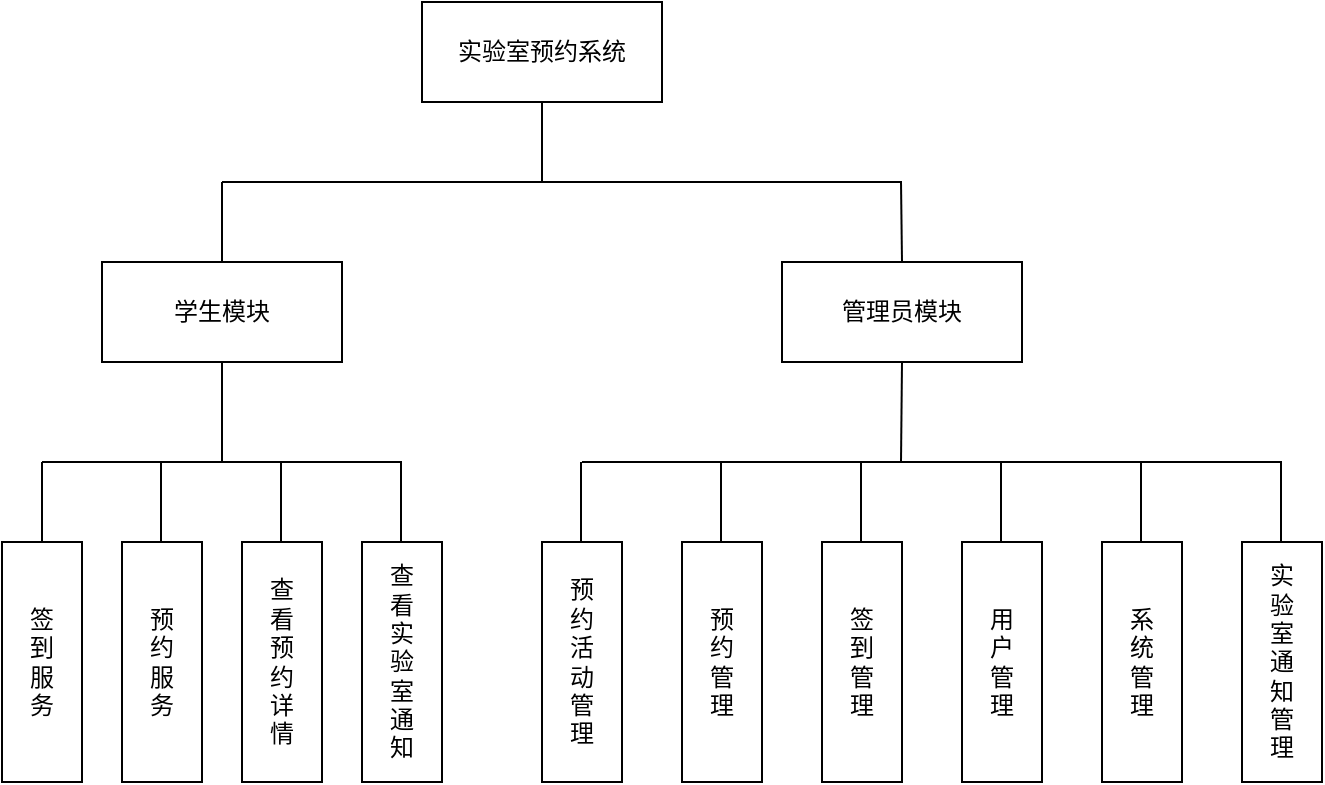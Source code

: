 <mxfile version="21.2.3" type="github">
  <diagram name="第 1 页" id="z5u-yNeCjmHyGg_GKHSb">
    <mxGraphModel dx="1434" dy="708" grid="1" gridSize="10" guides="1" tooltips="1" connect="1" arrows="1" fold="1" page="1" pageScale="1" pageWidth="827" pageHeight="1169" math="0" shadow="0">
      <root>
        <mxCell id="0" />
        <mxCell id="1" parent="0" />
        <mxCell id="vmdU1WtAbHmpvBDZLRUg-12" value="实验室预约系统" style="rounded=0;whiteSpace=wrap;html=1;" vertex="1" parent="1">
          <mxGeometry x="340" y="110" width="120" height="50" as="geometry" />
        </mxCell>
        <mxCell id="vmdU1WtAbHmpvBDZLRUg-18" value="" style="endArrow=none;html=1;rounded=0;" edge="1" parent="1">
          <mxGeometry width="50" height="50" relative="1" as="geometry">
            <mxPoint x="240" y="200" as="sourcePoint" />
            <mxPoint x="580" y="200" as="targetPoint" />
          </mxGeometry>
        </mxCell>
        <mxCell id="vmdU1WtAbHmpvBDZLRUg-20" value="学生模块" style="rounded=0;whiteSpace=wrap;html=1;" vertex="1" parent="1">
          <mxGeometry x="180" y="240" width="120" height="50" as="geometry" />
        </mxCell>
        <mxCell id="vmdU1WtAbHmpvBDZLRUg-21" value="管理员模块" style="rounded=0;whiteSpace=wrap;html=1;" vertex="1" parent="1">
          <mxGeometry x="520" y="240" width="120" height="50" as="geometry" />
        </mxCell>
        <mxCell id="vmdU1WtAbHmpvBDZLRUg-25" value="" style="endArrow=none;html=1;rounded=0;entryX=0.5;entryY=1;entryDx=0;entryDy=0;" edge="1" parent="1" target="vmdU1WtAbHmpvBDZLRUg-12">
          <mxGeometry width="50" height="50" relative="1" as="geometry">
            <mxPoint x="400" y="200" as="sourcePoint" />
            <mxPoint x="440" y="340" as="targetPoint" />
          </mxGeometry>
        </mxCell>
        <mxCell id="vmdU1WtAbHmpvBDZLRUg-26" value="" style="endArrow=none;html=1;rounded=0;entryX=0.5;entryY=1;entryDx=0;entryDy=0;exitX=0.5;exitY=0;exitDx=0;exitDy=0;" edge="1" parent="1" source="vmdU1WtAbHmpvBDZLRUg-21">
          <mxGeometry width="50" height="50" relative="1" as="geometry">
            <mxPoint x="580" y="230" as="sourcePoint" />
            <mxPoint x="579.5" y="200" as="targetPoint" />
          </mxGeometry>
        </mxCell>
        <mxCell id="vmdU1WtAbHmpvBDZLRUg-27" value="" style="endArrow=none;html=1;rounded=0;entryX=0.5;entryY=1;entryDx=0;entryDy=0;exitX=0.5;exitY=0;exitDx=0;exitDy=0;" edge="1" parent="1" source="vmdU1WtAbHmpvBDZLRUg-20">
          <mxGeometry width="50" height="50" relative="1" as="geometry">
            <mxPoint x="240" y="230" as="sourcePoint" />
            <mxPoint x="240" y="200" as="targetPoint" />
          </mxGeometry>
        </mxCell>
        <mxCell id="vmdU1WtAbHmpvBDZLRUg-28" value="" style="endArrow=none;html=1;rounded=0;entryX=0.5;entryY=1;entryDx=0;entryDy=0;" edge="1" parent="1" target="vmdU1WtAbHmpvBDZLRUg-20">
          <mxGeometry width="50" height="50" relative="1" as="geometry">
            <mxPoint x="240" y="340" as="sourcePoint" />
            <mxPoint x="440" y="340" as="targetPoint" />
          </mxGeometry>
        </mxCell>
        <mxCell id="vmdU1WtAbHmpvBDZLRUg-29" value="" style="endArrow=none;html=1;rounded=0;" edge="1" parent="1">
          <mxGeometry width="50" height="50" relative="1" as="geometry">
            <mxPoint x="150" y="340" as="sourcePoint" />
            <mxPoint x="330" y="340" as="targetPoint" />
          </mxGeometry>
        </mxCell>
        <mxCell id="vmdU1WtAbHmpvBDZLRUg-30" value="签&lt;br&gt;到&lt;br&gt;服&lt;br&gt;务" style="rounded=0;whiteSpace=wrap;html=1;direction=south;" vertex="1" parent="1">
          <mxGeometry x="130" y="380" width="40" height="120" as="geometry" />
        </mxCell>
        <mxCell id="vmdU1WtAbHmpvBDZLRUg-34" value="查&lt;br&gt;看&lt;br&gt;实&lt;br&gt;验&lt;br&gt;室&lt;br&gt;通&lt;br&gt;知" style="rounded=0;whiteSpace=wrap;html=1;direction=south;" vertex="1" parent="1">
          <mxGeometry x="310" y="380" width="40" height="120" as="geometry" />
        </mxCell>
        <mxCell id="vmdU1WtAbHmpvBDZLRUg-35" value="查&lt;br&gt;看&lt;br&gt;预&lt;br&gt;约&lt;br&gt;详&lt;br&gt;情" style="rounded=0;whiteSpace=wrap;html=1;direction=south;" vertex="1" parent="1">
          <mxGeometry x="250" y="380" width="40" height="120" as="geometry" />
        </mxCell>
        <mxCell id="vmdU1WtAbHmpvBDZLRUg-36" value="预&lt;br&gt;约&lt;br&gt;服&lt;br&gt;务" style="rounded=0;whiteSpace=wrap;html=1;direction=south;" vertex="1" parent="1">
          <mxGeometry x="190" y="380" width="40" height="120" as="geometry" />
        </mxCell>
        <mxCell id="vmdU1WtAbHmpvBDZLRUg-37" value="" style="endArrow=none;html=1;rounded=0;exitX=0;exitY=0.5;exitDx=0;exitDy=0;" edge="1" parent="1" source="vmdU1WtAbHmpvBDZLRUg-30">
          <mxGeometry width="50" height="50" relative="1" as="geometry">
            <mxPoint x="390" y="390" as="sourcePoint" />
            <mxPoint x="150" y="340" as="targetPoint" />
          </mxGeometry>
        </mxCell>
        <mxCell id="vmdU1WtAbHmpvBDZLRUg-38" value="" style="endArrow=none;html=1;rounded=0;exitX=0;exitY=0.5;exitDx=0;exitDy=0;" edge="1" parent="1">
          <mxGeometry width="50" height="50" relative="1" as="geometry">
            <mxPoint x="209.5" y="380" as="sourcePoint" />
            <mxPoint x="209.5" y="340" as="targetPoint" />
          </mxGeometry>
        </mxCell>
        <mxCell id="vmdU1WtAbHmpvBDZLRUg-39" value="" style="endArrow=none;html=1;rounded=0;exitX=0;exitY=0.5;exitDx=0;exitDy=0;" edge="1" parent="1">
          <mxGeometry width="50" height="50" relative="1" as="geometry">
            <mxPoint x="269.5" y="380" as="sourcePoint" />
            <mxPoint x="269.5" y="340" as="targetPoint" />
          </mxGeometry>
        </mxCell>
        <mxCell id="vmdU1WtAbHmpvBDZLRUg-40" value="" style="endArrow=none;html=1;rounded=0;exitX=0;exitY=0.5;exitDx=0;exitDy=0;" edge="1" parent="1">
          <mxGeometry width="50" height="50" relative="1" as="geometry">
            <mxPoint x="329.5" y="380" as="sourcePoint" />
            <mxPoint x="329.5" y="340" as="targetPoint" />
          </mxGeometry>
        </mxCell>
        <mxCell id="vmdU1WtAbHmpvBDZLRUg-42" value="" style="endArrow=none;html=1;rounded=0;entryX=0.5;entryY=1;entryDx=0;entryDy=0;" edge="1" parent="1" target="vmdU1WtAbHmpvBDZLRUg-21">
          <mxGeometry width="50" height="50" relative="1" as="geometry">
            <mxPoint x="579.5" y="340" as="sourcePoint" />
            <mxPoint x="579.5" y="300" as="targetPoint" />
          </mxGeometry>
        </mxCell>
        <mxCell id="vmdU1WtAbHmpvBDZLRUg-43" value="" style="endArrow=none;html=1;rounded=0;" edge="1" parent="1">
          <mxGeometry width="50" height="50" relative="1" as="geometry">
            <mxPoint x="420" y="340" as="sourcePoint" />
            <mxPoint x="770" y="340" as="targetPoint" />
          </mxGeometry>
        </mxCell>
        <mxCell id="vmdU1WtAbHmpvBDZLRUg-44" value="实&lt;br&gt;验&lt;br&gt;室&lt;br&gt;通&lt;br&gt;知&lt;br&gt;管&lt;br&gt;理" style="rounded=0;whiteSpace=wrap;html=1;direction=south;" vertex="1" parent="1">
          <mxGeometry x="750" y="380" width="40" height="120" as="geometry" />
        </mxCell>
        <mxCell id="vmdU1WtAbHmpvBDZLRUg-45" value="系&lt;br&gt;统&lt;br&gt;管&lt;br&gt;理" style="rounded=0;whiteSpace=wrap;html=1;direction=south;" vertex="1" parent="1">
          <mxGeometry x="680" y="380" width="40" height="120" as="geometry" />
        </mxCell>
        <mxCell id="vmdU1WtAbHmpvBDZLRUg-46" value="用&lt;br&gt;户&lt;br&gt;管&lt;br&gt;理" style="rounded=0;whiteSpace=wrap;html=1;direction=south;" vertex="1" parent="1">
          <mxGeometry x="610" y="380" width="40" height="120" as="geometry" />
        </mxCell>
        <mxCell id="vmdU1WtAbHmpvBDZLRUg-47" value="签&lt;br&gt;到&lt;br&gt;管&lt;br&gt;理" style="rounded=0;whiteSpace=wrap;html=1;direction=south;" vertex="1" parent="1">
          <mxGeometry x="540" y="380" width="40" height="120" as="geometry" />
        </mxCell>
        <mxCell id="vmdU1WtAbHmpvBDZLRUg-48" value="预&lt;br&gt;约&lt;br&gt;管&lt;br&gt;理" style="rounded=0;whiteSpace=wrap;html=1;direction=south;" vertex="1" parent="1">
          <mxGeometry x="470" y="380" width="40" height="120" as="geometry" />
        </mxCell>
        <mxCell id="vmdU1WtAbHmpvBDZLRUg-49" value="预&lt;br&gt;约&lt;br&gt;活&lt;br&gt;动&lt;br&gt;管&lt;br&gt;理" style="rounded=0;whiteSpace=wrap;html=1;direction=south;" vertex="1" parent="1">
          <mxGeometry x="400" y="380" width="40" height="120" as="geometry" />
        </mxCell>
        <mxCell id="vmdU1WtAbHmpvBDZLRUg-50" value="" style="endArrow=none;html=1;rounded=0;exitX=0;exitY=0.5;exitDx=0;exitDy=0;" edge="1" parent="1">
          <mxGeometry width="50" height="50" relative="1" as="geometry">
            <mxPoint x="489.5" y="380" as="sourcePoint" />
            <mxPoint x="489.5" y="340" as="targetPoint" />
          </mxGeometry>
        </mxCell>
        <mxCell id="vmdU1WtAbHmpvBDZLRUg-51" value="" style="endArrow=none;html=1;rounded=0;exitX=0;exitY=0.5;exitDx=0;exitDy=0;" edge="1" parent="1">
          <mxGeometry width="50" height="50" relative="1" as="geometry">
            <mxPoint x="419.5" y="380" as="sourcePoint" />
            <mxPoint x="419.5" y="340" as="targetPoint" />
          </mxGeometry>
        </mxCell>
        <mxCell id="vmdU1WtAbHmpvBDZLRUg-52" value="" style="endArrow=none;html=1;rounded=0;exitX=0;exitY=0.5;exitDx=0;exitDy=0;" edge="1" parent="1">
          <mxGeometry width="50" height="50" relative="1" as="geometry">
            <mxPoint x="559.5" y="380" as="sourcePoint" />
            <mxPoint x="559.5" y="340" as="targetPoint" />
          </mxGeometry>
        </mxCell>
        <mxCell id="vmdU1WtAbHmpvBDZLRUg-53" value="" style="endArrow=none;html=1;rounded=0;exitX=0;exitY=0.5;exitDx=0;exitDy=0;" edge="1" parent="1">
          <mxGeometry width="50" height="50" relative="1" as="geometry">
            <mxPoint x="769.5" y="380" as="sourcePoint" />
            <mxPoint x="769.5" y="340" as="targetPoint" />
          </mxGeometry>
        </mxCell>
        <mxCell id="vmdU1WtAbHmpvBDZLRUg-54" value="" style="endArrow=none;html=1;rounded=0;exitX=0;exitY=0.5;exitDx=0;exitDy=0;" edge="1" parent="1">
          <mxGeometry width="50" height="50" relative="1" as="geometry">
            <mxPoint x="699.5" y="380" as="sourcePoint" />
            <mxPoint x="699.5" y="340" as="targetPoint" />
          </mxGeometry>
        </mxCell>
        <mxCell id="vmdU1WtAbHmpvBDZLRUg-55" value="" style="endArrow=none;html=1;rounded=0;exitX=0;exitY=0.5;exitDx=0;exitDy=0;" edge="1" parent="1">
          <mxGeometry width="50" height="50" relative="1" as="geometry">
            <mxPoint x="629.5" y="380" as="sourcePoint" />
            <mxPoint x="629.5" y="340" as="targetPoint" />
          </mxGeometry>
        </mxCell>
      </root>
    </mxGraphModel>
  </diagram>
</mxfile>
